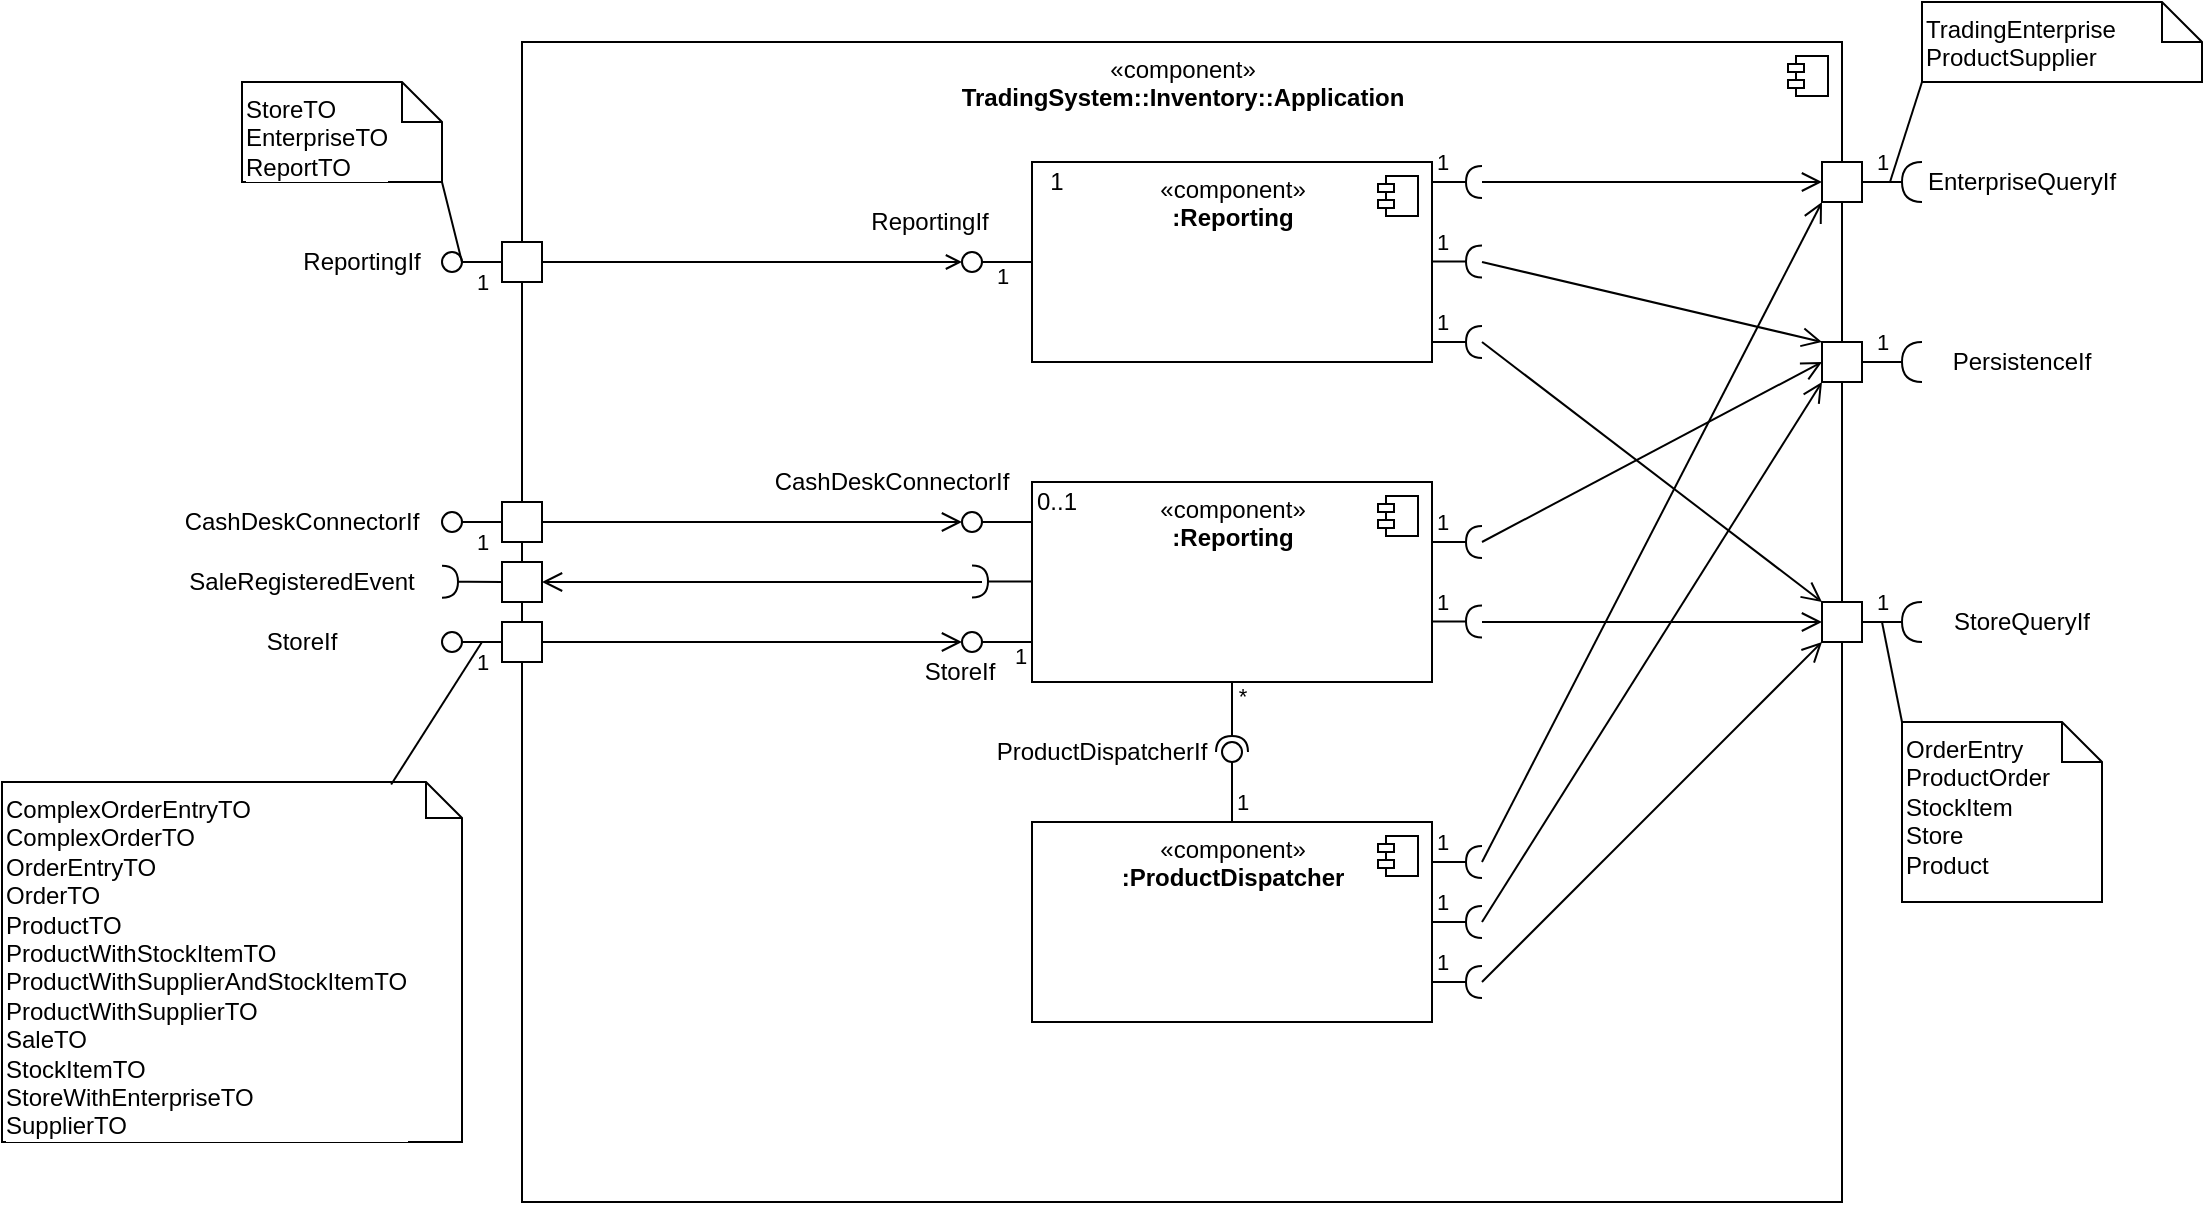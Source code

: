 <mxfile version="15.6.6" type="device"><diagram id="p7GBMOiIQP2mBXJVJUfz" name="Page-1"><mxGraphModel dx="934" dy="1173" grid="1" gridSize="10" guides="1" tooltips="1" connect="1" arrows="1" fold="1" page="1" pageScale="1" pageWidth="827" pageHeight="1169" math="0" shadow="0"><root><mxCell id="0"/><mxCell id="1" parent="0"/><mxCell id="BH-am9lrFrrbPc-fuZd3-1" value="«component»&lt;br&gt;&lt;b&gt;TradingSystem::Inventory::Application&lt;/b&gt;" style="html=1;dropTarget=0;fillColor=default;strokeColor=default;fontColor=default;verticalAlign=top;" vertex="1" parent="1"><mxGeometry x="240" y="90" width="660" height="580" as="geometry"/></mxCell><mxCell id="BH-am9lrFrrbPc-fuZd3-2" value="" style="shape=module;jettyWidth=8;jettyHeight=4;" vertex="1" parent="BH-am9lrFrrbPc-fuZd3-1"><mxGeometry x="1" width="20" height="20" relative="1" as="geometry"><mxPoint x="-27" y="7" as="offset"/></mxGeometry></mxCell><mxCell id="BH-am9lrFrrbPc-fuZd3-3" value="«component»&lt;br&gt;&lt;b&gt;:Reporting&lt;/b&gt;" style="html=1;dropTarget=0;fillColor=default;strokeColor=default;fontColor=default;verticalAlign=top;" vertex="1" parent="1"><mxGeometry x="495" y="150" width="200" height="100" as="geometry"/></mxCell><mxCell id="BH-am9lrFrrbPc-fuZd3-4" value="" style="shape=module;jettyWidth=8;jettyHeight=4;" vertex="1" parent="BH-am9lrFrrbPc-fuZd3-3"><mxGeometry x="1" width="20" height="20" relative="1" as="geometry"><mxPoint x="-27" y="7" as="offset"/></mxGeometry></mxCell><mxCell id="BH-am9lrFrrbPc-fuZd3-9" value="«component»&lt;br&gt;&lt;b&gt;:Reporting&lt;/b&gt;" style="html=1;dropTarget=0;fillColor=default;strokeColor=default;fontColor=default;verticalAlign=top;" vertex="1" parent="1"><mxGeometry x="495" y="310" width="200" height="100" as="geometry"/></mxCell><mxCell id="BH-am9lrFrrbPc-fuZd3-10" value="" style="shape=module;jettyWidth=8;jettyHeight=4;" vertex="1" parent="BH-am9lrFrrbPc-fuZd3-9"><mxGeometry x="1" width="20" height="20" relative="1" as="geometry"><mxPoint x="-27" y="7" as="offset"/></mxGeometry></mxCell><mxCell id="BH-am9lrFrrbPc-fuZd3-11" value="«component»&lt;br&gt;&lt;b&gt;:ProductDispatcher&lt;/b&gt;" style="html=1;dropTarget=0;fillColor=default;strokeColor=default;fontColor=default;verticalAlign=top;" vertex="1" parent="1"><mxGeometry x="495" y="480" width="200" height="100" as="geometry"/></mxCell><mxCell id="BH-am9lrFrrbPc-fuZd3-12" value="" style="shape=module;jettyWidth=8;jettyHeight=4;" vertex="1" parent="BH-am9lrFrrbPc-fuZd3-11"><mxGeometry x="1" width="20" height="20" relative="1" as="geometry"><mxPoint x="-27" y="7" as="offset"/></mxGeometry></mxCell><mxCell id="BH-am9lrFrrbPc-fuZd3-18" value="1" style="rounded=0;orthogonalLoop=1;jettySize=auto;html=1;endArrow=none;endFill=0;sketch=0;sourcePerimeterSpacing=0;targetPerimeterSpacing=0;fontColor=default;strokeColor=default;labelBackgroundColor=default;exitX=0.5;exitY=0;exitDx=0;exitDy=0;" edge="1" target="BH-am9lrFrrbPc-fuZd3-20" parent="1" source="BH-am9lrFrrbPc-fuZd3-11"><mxGeometry x="-0.333" y="-5" relative="1" as="geometry"><mxPoint x="575" y="445" as="sourcePoint"/><mxPoint as="offset"/></mxGeometry></mxCell><mxCell id="BH-am9lrFrrbPc-fuZd3-19" value="" style="rounded=0;orthogonalLoop=1;jettySize=auto;html=1;endArrow=halfCircle;endFill=0;entryX=0.5;entryY=0.5;endSize=6;strokeWidth=1;sketch=0;fontColor=default;strokeColor=default;labelBackgroundColor=default;exitX=0.5;exitY=1;exitDx=0;exitDy=0;" edge="1" target="BH-am9lrFrrbPc-fuZd3-20" parent="1" source="BH-am9lrFrrbPc-fuZd3-9"><mxGeometry relative="1" as="geometry"><mxPoint x="615" y="445" as="sourcePoint"/></mxGeometry></mxCell><mxCell id="BH-am9lrFrrbPc-fuZd3-23" value="*" style="edgeLabel;html=1;align=center;verticalAlign=middle;resizable=0;points=[];fontColor=default;labelBackgroundColor=default;" vertex="1" connectable="0" parent="BH-am9lrFrrbPc-fuZd3-19"><mxGeometry x="-0.588" relative="1" as="geometry"><mxPoint x="5" as="offset"/></mxGeometry></mxCell><mxCell id="BH-am9lrFrrbPc-fuZd3-20" value="" style="ellipse;whiteSpace=wrap;html=1;align=center;aspect=fixed;resizable=0;points=[];outlineConnect=0;sketch=0;fontColor=default;strokeColor=default;fillColor=default;labelBackgroundColor=default;" vertex="1" parent="1"><mxGeometry x="590" y="440" width="10" height="10" as="geometry"/></mxCell><mxCell id="BH-am9lrFrrbPc-fuZd3-24" value="ProductDispatcherIf" style="text;html=1;strokeColor=none;fillColor=none;align=center;verticalAlign=middle;whiteSpace=wrap;rounded=0;labelBackgroundColor=default;fontColor=default;" vertex="1" parent="1"><mxGeometry x="500" y="430" width="60" height="30" as="geometry"/></mxCell><mxCell id="BH-am9lrFrrbPc-fuZd3-32" value="1" style="rounded=0;orthogonalLoop=1;jettySize=auto;html=1;endArrow=halfCircle;endFill=0;endSize=6;strokeWidth=1;sketch=0;labelBackgroundColor=default;fontColor=default;exitX=1;exitY=0.5;exitDx=0;exitDy=0;strokeColor=default;" edge="1" parent="1" source="BH-am9lrFrrbPc-fuZd3-11"><mxGeometry x="-0.6" y="10" relative="1" as="geometry"><mxPoint x="760" y="530" as="sourcePoint"/><mxPoint x="720" y="530" as="targetPoint"/><mxPoint as="offset"/></mxGeometry></mxCell><mxCell id="BH-am9lrFrrbPc-fuZd3-41" value="1" style="rounded=0;orthogonalLoop=1;jettySize=auto;html=1;endArrow=halfCircle;endFill=0;endSize=6;strokeWidth=1;sketch=0;labelBackgroundColor=default;fontColor=default;exitX=1;exitY=0.5;exitDx=0;exitDy=0;strokeColor=default;" edge="1" parent="1"><mxGeometry x="-0.6" y="10" relative="1" as="geometry"><mxPoint x="695.0" y="560" as="sourcePoint"/><mxPoint x="720.0" y="560" as="targetPoint"/><mxPoint as="offset"/></mxGeometry></mxCell><mxCell id="BH-am9lrFrrbPc-fuZd3-42" value="1" style="rounded=0;orthogonalLoop=1;jettySize=auto;html=1;endArrow=halfCircle;endFill=0;endSize=6;strokeWidth=1;sketch=0;labelBackgroundColor=default;fontColor=default;exitX=1;exitY=0.5;exitDx=0;exitDy=0;strokeColor=default;" edge="1" parent="1"><mxGeometry x="-0.6" y="10" relative="1" as="geometry"><mxPoint x="695.0" y="500" as="sourcePoint"/><mxPoint x="720.0" y="500" as="targetPoint"/><mxPoint as="offset"/></mxGeometry></mxCell><mxCell id="BH-am9lrFrrbPc-fuZd3-44" value="1" style="rounded=0;orthogonalLoop=1;jettySize=auto;html=1;endArrow=halfCircle;endFill=0;endSize=6;strokeWidth=1;sketch=0;labelBackgroundColor=default;fontColor=default;exitX=1;exitY=0.5;exitDx=0;exitDy=0;strokeColor=default;" edge="1" parent="1"><mxGeometry x="-0.6" y="10" relative="1" as="geometry"><mxPoint x="695.0" y="379.76" as="sourcePoint"/><mxPoint x="720.0" y="379.76" as="targetPoint"/><mxPoint as="offset"/></mxGeometry></mxCell><mxCell id="BH-am9lrFrrbPc-fuZd3-45" value="1" style="rounded=0;orthogonalLoop=1;jettySize=auto;html=1;endArrow=halfCircle;endFill=0;endSize=6;strokeWidth=1;sketch=0;labelBackgroundColor=default;fontColor=default;exitX=1;exitY=0.5;exitDx=0;exitDy=0;strokeColor=default;" edge="1" parent="1"><mxGeometry x="-0.6" y="10" relative="1" as="geometry"><mxPoint x="695.0" y="340" as="sourcePoint"/><mxPoint x="720.0" y="340" as="targetPoint"/><mxPoint as="offset"/></mxGeometry></mxCell><mxCell id="BH-am9lrFrrbPc-fuZd3-47" value="1" style="rounded=0;orthogonalLoop=1;jettySize=auto;html=1;endArrow=halfCircle;endFill=0;endSize=6;strokeWidth=1;sketch=0;labelBackgroundColor=default;fontColor=default;exitX=1;exitY=0.5;exitDx=0;exitDy=0;strokeColor=default;" edge="1" parent="1"><mxGeometry x="-0.6" y="10" relative="1" as="geometry"><mxPoint x="695" y="240" as="sourcePoint"/><mxPoint x="720" y="240" as="targetPoint"/><mxPoint as="offset"/></mxGeometry></mxCell><mxCell id="BH-am9lrFrrbPc-fuZd3-48" value="1" style="rounded=0;orthogonalLoop=1;jettySize=auto;html=1;endArrow=halfCircle;endFill=0;endSize=6;strokeWidth=1;sketch=0;labelBackgroundColor=default;fontColor=default;exitX=1;exitY=0.5;exitDx=0;exitDy=0;strokeColor=default;" edge="1" parent="1"><mxGeometry x="-0.6" y="10" relative="1" as="geometry"><mxPoint x="695" y="199.76" as="sourcePoint"/><mxPoint x="720" y="199.76" as="targetPoint"/><mxPoint as="offset"/></mxGeometry></mxCell><mxCell id="BH-am9lrFrrbPc-fuZd3-49" value="1" style="rounded=0;orthogonalLoop=1;jettySize=auto;html=1;endArrow=halfCircle;endFill=0;endSize=6;strokeWidth=1;sketch=0;labelBackgroundColor=default;fontColor=default;exitX=1;exitY=0.5;exitDx=0;exitDy=0;strokeColor=default;" edge="1" parent="1"><mxGeometry x="-0.6" y="10" relative="1" as="geometry"><mxPoint x="695" y="160" as="sourcePoint"/><mxPoint x="720" y="160" as="targetPoint"/><mxPoint as="offset"/></mxGeometry></mxCell><mxCell id="BH-am9lrFrrbPc-fuZd3-62" style="edgeStyle=orthogonalEdgeStyle;rounded=0;orthogonalLoop=1;jettySize=auto;html=1;labelBackgroundColor=default;fontColor=default;strokeColor=default;fillColor=default;endArrow=open;endFill=0;" edge="1" parent="1" source="BH-am9lrFrrbPc-fuZd3-50" target="BH-am9lrFrrbPc-fuZd3-61"><mxGeometry relative="1" as="geometry"/></mxCell><mxCell id="BH-am9lrFrrbPc-fuZd3-50" value="" style="whiteSpace=wrap;html=1;aspect=fixed;labelBackgroundColor=default;fontColor=default;strokeColor=default;fillColor=default;verticalAlign=top;" vertex="1" parent="1"><mxGeometry x="230" y="190" width="20" height="20" as="geometry"/></mxCell><mxCell id="BH-am9lrFrrbPc-fuZd3-96" style="edgeStyle=orthogonalEdgeStyle;rounded=0;orthogonalLoop=1;jettySize=auto;html=1;labelBackgroundColor=default;fontColor=default;startArrow=none;startFill=0;endArrow=open;endFill=0;startSize=8;endSize=8;strokeColor=default;fillColor=default;" edge="1" parent="1" source="BH-am9lrFrrbPc-fuZd3-51" target="BH-am9lrFrrbPc-fuZd3-94"><mxGeometry relative="1" as="geometry"/></mxCell><mxCell id="BH-am9lrFrrbPc-fuZd3-51" value="" style="whiteSpace=wrap;html=1;aspect=fixed;labelBackgroundColor=default;fontColor=default;strokeColor=default;fillColor=default;verticalAlign=top;" vertex="1" parent="1"><mxGeometry x="230" y="320" width="20" height="20" as="geometry"/></mxCell><mxCell id="BH-am9lrFrrbPc-fuZd3-93" style="edgeStyle=orthogonalEdgeStyle;rounded=0;orthogonalLoop=1;jettySize=auto;html=1;labelBackgroundColor=default;fontColor=default;startArrow=open;startFill=0;endArrow=none;endFill=0;startSize=8;endSize=8;strokeColor=default;fillColor=default;" edge="1" parent="1" source="BH-am9lrFrrbPc-fuZd3-52"><mxGeometry relative="1" as="geometry"><mxPoint x="470" y="360" as="targetPoint"/></mxGeometry></mxCell><mxCell id="BH-am9lrFrrbPc-fuZd3-52" value="" style="whiteSpace=wrap;html=1;aspect=fixed;labelBackgroundColor=default;fontColor=default;strokeColor=default;fillColor=default;verticalAlign=top;" vertex="1" parent="1"><mxGeometry x="230" y="350" width="20" height="20" as="geometry"/></mxCell><mxCell id="BH-am9lrFrrbPc-fuZd3-89" style="edgeStyle=orthogonalEdgeStyle;rounded=0;orthogonalLoop=1;jettySize=auto;html=1;labelBackgroundColor=default;fontColor=default;startArrow=none;startFill=0;endArrow=open;endFill=0;startSize=8;endSize=8;strokeColor=default;fillColor=default;jumpStyle=none;" edge="1" parent="1" source="BH-am9lrFrrbPc-fuZd3-53" target="BH-am9lrFrrbPc-fuZd3-86"><mxGeometry relative="1" as="geometry"/></mxCell><mxCell id="BH-am9lrFrrbPc-fuZd3-53" value="" style="whiteSpace=wrap;html=1;aspect=fixed;labelBackgroundColor=default;fontColor=default;strokeColor=default;fillColor=default;verticalAlign=top;" vertex="1" parent="1"><mxGeometry x="230" y="380" width="20" height="20" as="geometry"/></mxCell><mxCell id="BH-am9lrFrrbPc-fuZd3-106" style="edgeStyle=orthogonalEdgeStyle;rounded=0;jumpStyle=none;orthogonalLoop=1;jettySize=auto;html=1;labelBackgroundColor=default;fontColor=default;startArrow=open;startFill=0;endArrow=none;endFill=0;startSize=8;endSize=8;strokeColor=default;fillColor=default;" edge="1" parent="1" source="BH-am9lrFrrbPc-fuZd3-55"><mxGeometry relative="1" as="geometry"><mxPoint x="720" y="380" as="targetPoint"/></mxGeometry></mxCell><mxCell id="BH-am9lrFrrbPc-fuZd3-55" value="" style="whiteSpace=wrap;html=1;aspect=fixed;labelBackgroundColor=default;fontColor=default;strokeColor=default;fillColor=default;verticalAlign=top;" vertex="1" parent="1"><mxGeometry x="890" y="370" width="20" height="20" as="geometry"/></mxCell><mxCell id="BH-am9lrFrrbPc-fuZd3-103" style="edgeStyle=orthogonalEdgeStyle;rounded=0;jumpStyle=none;orthogonalLoop=1;jettySize=auto;html=1;labelBackgroundColor=default;fontColor=default;startArrow=open;startFill=0;endArrow=none;endFill=0;startSize=8;endSize=8;strokeColor=default;fillColor=default;" edge="1" parent="1" source="BH-am9lrFrrbPc-fuZd3-56"><mxGeometry relative="1" as="geometry"><mxPoint x="720" y="160" as="targetPoint"/></mxGeometry></mxCell><mxCell id="BH-am9lrFrrbPc-fuZd3-56" value="" style="whiteSpace=wrap;html=1;aspect=fixed;labelBackgroundColor=default;fontColor=default;strokeColor=default;fillColor=default;verticalAlign=top;" vertex="1" parent="1"><mxGeometry x="890" y="150" width="20" height="20" as="geometry"/></mxCell><mxCell id="BH-am9lrFrrbPc-fuZd3-57" value="" style="whiteSpace=wrap;html=1;aspect=fixed;labelBackgroundColor=default;fontColor=default;strokeColor=default;fillColor=default;verticalAlign=top;" vertex="1" parent="1"><mxGeometry x="890" y="240" width="20" height="20" as="geometry"/></mxCell><mxCell id="BH-am9lrFrrbPc-fuZd3-59" value="1" style="rounded=0;orthogonalLoop=1;jettySize=auto;html=1;endArrow=none;endFill=0;sketch=0;sourcePerimeterSpacing=0;targetPerimeterSpacing=0;labelBackgroundColor=default;fontColor=default;strokeColor=default;fillColor=default;exitX=0;exitY=0.5;exitDx=0;exitDy=0;" edge="1" target="BH-am9lrFrrbPc-fuZd3-61" parent="1" source="BH-am9lrFrrbPc-fuZd3-3"><mxGeometry x="0.2" y="7" relative="1" as="geometry"><mxPoint x="380" y="195" as="sourcePoint"/><mxPoint as="offset"/></mxGeometry></mxCell><mxCell id="BH-am9lrFrrbPc-fuZd3-61" value="" style="ellipse;whiteSpace=wrap;html=1;align=center;aspect=fixed;resizable=0;points=[];outlineConnect=0;sketch=0;labelBackgroundColor=default;fontColor=default;strokeColor=default;fillColor=default;" vertex="1" parent="1"><mxGeometry x="460" y="195" width="10" height="10" as="geometry"/></mxCell><mxCell id="BH-am9lrFrrbPc-fuZd3-64" value="1" style="rounded=0;orthogonalLoop=1;jettySize=auto;html=1;endArrow=none;endFill=0;sketch=0;sourcePerimeterSpacing=0;targetPerimeterSpacing=0;labelBackgroundColor=default;fontColor=default;strokeColor=default;fillColor=default;exitX=0;exitY=0.5;exitDx=0;exitDy=0;" edge="1" target="BH-am9lrFrrbPc-fuZd3-66" parent="1" source="BH-am9lrFrrbPc-fuZd3-50"><mxGeometry y="10" relative="1" as="geometry"><mxPoint x="170" y="200" as="sourcePoint"/><mxPoint as="offset"/></mxGeometry></mxCell><mxCell id="BH-am9lrFrrbPc-fuZd3-66" value="" style="ellipse;whiteSpace=wrap;html=1;align=center;aspect=fixed;resizable=0;points=[];outlineConnect=0;sketch=0;labelBackgroundColor=default;fontColor=default;strokeColor=default;fillColor=default;strokeWidth=1;shadow=0;fillStyle=zigzag;" vertex="1" parent="1"><mxGeometry x="200" y="195" width="10" height="10" as="geometry"/></mxCell><mxCell id="BH-am9lrFrrbPc-fuZd3-69" value="ReportingIf" style="text;html=1;strokeColor=none;fillColor=none;align=center;verticalAlign=middle;whiteSpace=wrap;rounded=0;labelBackgroundColor=default;fontColor=default;" vertex="1" parent="1"><mxGeometry x="130" y="185" width="60" height="30" as="geometry"/></mxCell><mxCell id="BH-am9lrFrrbPc-fuZd3-70" value="StoreTO&lt;br&gt;EnterpriseTO&lt;br&gt;ReportTO" style="shape=note;size=20;whiteSpace=wrap;html=1;labelBackgroundColor=default;fontColor=default;strokeColor=default;fillColor=default;verticalAlign=top;align=left;" vertex="1" parent="1"><mxGeometry x="100" y="110" width="100" height="50" as="geometry"/></mxCell><mxCell id="BH-am9lrFrrbPc-fuZd3-72" value="" style="endArrow=none;html=1;rounded=0;labelBackgroundColor=default;fontColor=default;strokeColor=default;fillColor=default;entryX=1;entryY=1;entryDx=0;entryDy=0;entryPerimeter=0;" edge="1" parent="1" target="BH-am9lrFrrbPc-fuZd3-70"><mxGeometry width="50" height="50" relative="1" as="geometry"><mxPoint x="210" y="200" as="sourcePoint"/><mxPoint x="130" y="210" as="targetPoint"/></mxGeometry></mxCell><mxCell id="BH-am9lrFrrbPc-fuZd3-73" value="ReportingIf" style="text;html=1;strokeColor=none;fillColor=none;align=center;verticalAlign=middle;whiteSpace=wrap;rounded=0;labelBackgroundColor=default;fontColor=default;" vertex="1" parent="1"><mxGeometry x="414" y="165" width="60" height="30" as="geometry"/></mxCell><mxCell id="BH-am9lrFrrbPc-fuZd3-74" value="ComplexOrderEntryTO&lt;br&gt;ComplexOrderTO&lt;br&gt;OrderEntryTO&lt;br&gt;OrderTO&lt;br&gt;ProductTO&lt;br&gt;ProductWithStockItemTO&lt;br&gt;ProductWithSupplierAndStockItemTO&lt;br&gt;ProductWithSupplierTO&lt;br&gt;SaleTO&lt;br&gt;StockItemTO&lt;br&gt;StoreWithEnterpriseTO&lt;br&gt;SupplierTO" style="shape=note;size=18;whiteSpace=wrap;html=1;labelBackgroundColor=default;fontColor=default;strokeColor=default;fillColor=default;verticalAlign=top;align=left;" vertex="1" parent="1"><mxGeometry x="-20" y="460" width="230" height="180" as="geometry"/></mxCell><mxCell id="BH-am9lrFrrbPc-fuZd3-75" value="1" style="rounded=0;orthogonalLoop=1;jettySize=auto;html=1;endArrow=none;endFill=0;sketch=0;sourcePerimeterSpacing=0;targetPerimeterSpacing=0;labelBackgroundColor=default;fontColor=default;strokeColor=default;fillColor=default;exitX=0;exitY=0.5;exitDx=0;exitDy=0;" edge="1" parent="1" target="BH-am9lrFrrbPc-fuZd3-76"><mxGeometry y="10" relative="1" as="geometry"><mxPoint x="230" y="330" as="sourcePoint"/><mxPoint as="offset"/></mxGeometry></mxCell><mxCell id="BH-am9lrFrrbPc-fuZd3-76" value="" style="ellipse;whiteSpace=wrap;html=1;align=center;aspect=fixed;resizable=0;points=[];outlineConnect=0;sketch=0;labelBackgroundColor=default;fontColor=default;strokeColor=default;fillColor=default;strokeWidth=1;shadow=0;fillStyle=zigzag;" vertex="1" parent="1"><mxGeometry x="200" y="325" width="10" height="10" as="geometry"/></mxCell><mxCell id="BH-am9lrFrrbPc-fuZd3-77" value="1" style="rounded=0;orthogonalLoop=1;jettySize=auto;html=1;endArrow=none;endFill=0;sketch=0;sourcePerimeterSpacing=0;targetPerimeterSpacing=0;labelBackgroundColor=default;fontColor=default;strokeColor=default;fillColor=default;exitX=0;exitY=0.5;exitDx=0;exitDy=0;startArrow=none;startFill=0;endSize=12;" edge="1" parent="1" target="BH-am9lrFrrbPc-fuZd3-78"><mxGeometry y="10" relative="1" as="geometry"><mxPoint x="230" y="390" as="sourcePoint"/><mxPoint as="offset"/></mxGeometry></mxCell><mxCell id="BH-am9lrFrrbPc-fuZd3-78" value="" style="ellipse;whiteSpace=wrap;html=1;align=center;aspect=fixed;resizable=0;points=[];outlineConnect=0;sketch=0;labelBackgroundColor=default;fontColor=default;strokeColor=default;fillColor=default;strokeWidth=1;shadow=0;fillStyle=zigzag;" vertex="1" parent="1"><mxGeometry x="200" y="385" width="10" height="10" as="geometry"/></mxCell><mxCell id="BH-am9lrFrrbPc-fuZd3-79" value="" style="endArrow=none;html=1;rounded=0;labelBackgroundColor=default;fontColor=default;strokeColor=default;fillColor=default;exitX=0.846;exitY=0.007;exitDx=0;exitDy=0;exitPerimeter=0;" edge="1" parent="1" source="BH-am9lrFrrbPc-fuZd3-74"><mxGeometry width="50" height="50" relative="1" as="geometry"><mxPoint x="140" y="420" as="sourcePoint"/><mxPoint x="220" y="390" as="targetPoint"/></mxGeometry></mxCell><mxCell id="BH-am9lrFrrbPc-fuZd3-80" value="" style="rounded=0;orthogonalLoop=1;jettySize=auto;html=1;endArrow=halfCircle;endFill=0;endSize=6;strokeWidth=1;sketch=0;labelBackgroundColor=default;fontColor=default;strokeColor=default;" edge="1" parent="1" source="BH-am9lrFrrbPc-fuZd3-52"><mxGeometry x="-0.337" y="10" relative="1" as="geometry"><mxPoint x="223" y="359.86" as="sourcePoint"/><mxPoint x="200" y="359.86" as="targetPoint"/><mxPoint as="offset"/><Array as="points"><mxPoint x="213" y="359.86"/></Array></mxGeometry></mxCell><mxCell id="BH-am9lrFrrbPc-fuZd3-81" value="CashDeskConnectorIf" style="text;html=1;strokeColor=none;fillColor=none;align=center;verticalAlign=middle;whiteSpace=wrap;rounded=0;shadow=0;labelBackgroundColor=default;sketch=0;fillStyle=zigzag;fontColor=default;" vertex="1" parent="1"><mxGeometry x="100" y="315" width="60" height="30" as="geometry"/></mxCell><mxCell id="BH-am9lrFrrbPc-fuZd3-82" value="SaleRegisteredEvent" style="text;html=1;strokeColor=none;fillColor=none;align=center;verticalAlign=middle;whiteSpace=wrap;rounded=0;shadow=0;labelBackgroundColor=default;sketch=0;fillStyle=zigzag;fontColor=default;" vertex="1" parent="1"><mxGeometry x="100" y="345" width="60" height="30" as="geometry"/></mxCell><mxCell id="BH-am9lrFrrbPc-fuZd3-83" value="StoreIf" style="text;html=1;strokeColor=none;fillColor=none;align=center;verticalAlign=middle;whiteSpace=wrap;rounded=0;shadow=0;labelBackgroundColor=default;sketch=0;fillStyle=zigzag;fontColor=default;" vertex="1" parent="1"><mxGeometry x="100" y="375" width="60" height="30" as="geometry"/></mxCell><mxCell id="BH-am9lrFrrbPc-fuZd3-90" style="edgeStyle=orthogonalEdgeStyle;rounded=0;orthogonalLoop=1;jettySize=auto;html=1;entryX=-0.001;entryY=0.8;entryDx=0;entryDy=0;entryPerimeter=0;labelBackgroundColor=default;fontColor=default;startArrow=none;startFill=0;endArrow=none;endFill=0;startSize=13;endSize=16;strokeColor=default;fillColor=default;" edge="1" parent="1" source="BH-am9lrFrrbPc-fuZd3-86" target="BH-am9lrFrrbPc-fuZd3-9"><mxGeometry relative="1" as="geometry"/></mxCell><mxCell id="BH-am9lrFrrbPc-fuZd3-91" value="1" style="edgeLabel;html=1;align=center;verticalAlign=middle;resizable=0;points=[];fontColor=default;labelBackgroundColor=default;" vertex="1" connectable="0" parent="BH-am9lrFrrbPc-fuZd3-90"><mxGeometry x="0.768" relative="1" as="geometry"><mxPoint y="7" as="offset"/></mxGeometry></mxCell><mxCell id="BH-am9lrFrrbPc-fuZd3-86" value="" style="ellipse;whiteSpace=wrap;html=1;align=center;aspect=fixed;resizable=0;points=[];outlineConnect=0;sketch=0;labelBackgroundColor=default;fontColor=default;strokeColor=default;fillColor=default;strokeWidth=1;shadow=0;fillStyle=zigzag;" vertex="1" parent="1"><mxGeometry x="460" y="385" width="10" height="10" as="geometry"/></mxCell><mxCell id="BH-am9lrFrrbPc-fuZd3-88" value="StoreIf" style="text;html=1;strokeColor=none;fillColor=none;align=center;verticalAlign=middle;whiteSpace=wrap;rounded=0;labelBackgroundColor=default;fontColor=default;" vertex="1" parent="1"><mxGeometry x="444" y="395" width="30" height="20" as="geometry"/></mxCell><mxCell id="BH-am9lrFrrbPc-fuZd3-92" value="" style="rounded=0;orthogonalLoop=1;jettySize=auto;html=1;endArrow=halfCircle;endFill=0;endSize=6;strokeWidth=1;sketch=0;labelBackgroundColor=default;fontColor=default;strokeColor=default;" edge="1" parent="1"><mxGeometry x="-0.337" y="10" relative="1" as="geometry"><mxPoint x="495" y="359.798" as="sourcePoint"/><mxPoint x="465" y="359.71" as="targetPoint"/><mxPoint as="offset"/><Array as="points"><mxPoint x="478" y="359.71"/></Array></mxGeometry></mxCell><mxCell id="BH-am9lrFrrbPc-fuZd3-95" style="edgeStyle=orthogonalEdgeStyle;rounded=0;orthogonalLoop=1;jettySize=auto;html=1;entryX=0.001;entryY=0.2;entryDx=0;entryDy=0;entryPerimeter=0;labelBackgroundColor=default;fontColor=default;startArrow=none;startFill=0;endArrow=none;endFill=0;startSize=8;endSize=8;strokeColor=default;fillColor=default;" edge="1" parent="1" source="BH-am9lrFrrbPc-fuZd3-94" target="BH-am9lrFrrbPc-fuZd3-9"><mxGeometry relative="1" as="geometry"/></mxCell><mxCell id="BH-am9lrFrrbPc-fuZd3-94" value="" style="ellipse;whiteSpace=wrap;html=1;align=center;aspect=fixed;resizable=0;points=[];outlineConnect=0;sketch=0;labelBackgroundColor=default;fontColor=default;strokeColor=default;fillColor=default;strokeWidth=1;shadow=0;fillStyle=zigzag;" vertex="1" parent="1"><mxGeometry x="460" y="325" width="10" height="10" as="geometry"/></mxCell><mxCell id="BH-am9lrFrrbPc-fuZd3-97" value="CashDeskConnectorIf" style="text;html=1;strokeColor=none;fillColor=none;align=center;verticalAlign=middle;whiteSpace=wrap;rounded=0;labelBackgroundColor=default;fontColor=default;" vertex="1" parent="1"><mxGeometry x="410" y="300" width="30" height="20" as="geometry"/></mxCell><mxCell id="BH-am9lrFrrbPc-fuZd3-99" value="0..1" style="text;html=1;strokeColor=none;fillColor=none;align=center;verticalAlign=middle;whiteSpace=wrap;rounded=0;shadow=0;labelBackgroundColor=default;sketch=0;fillStyle=zigzag;fontColor=default;" vertex="1" parent="1"><mxGeometry x="495" y="310" width="25" height="20" as="geometry"/></mxCell><mxCell id="BH-am9lrFrrbPc-fuZd3-100" value="1" style="text;html=1;strokeColor=none;fillColor=none;align=center;verticalAlign=middle;whiteSpace=wrap;rounded=0;shadow=0;labelBackgroundColor=default;sketch=0;fillStyle=zigzag;fontColor=default;" vertex="1" parent="1"><mxGeometry x="495" y="150" width="25" height="20" as="geometry"/></mxCell><mxCell id="BH-am9lrFrrbPc-fuZd3-105" value="" style="endArrow=open;html=1;rounded=0;labelBackgroundColor=default;fontColor=default;startSize=8;endSize=8;strokeColor=default;fillColor=default;jumpStyle=none;entryX=0;entryY=0;entryDx=0;entryDy=0;endFill=0;" edge="1" parent="1" target="BH-am9lrFrrbPc-fuZd3-57"><mxGeometry width="50" height="50" relative="1" as="geometry"><mxPoint x="720" y="200" as="sourcePoint"/><mxPoint x="840" y="200" as="targetPoint"/></mxGeometry></mxCell><mxCell id="BH-am9lrFrrbPc-fuZd3-108" value="" style="endArrow=open;html=1;rounded=0;labelBackgroundColor=default;fontColor=default;startSize=8;endSize=8;strokeColor=default;fillColor=default;jumpStyle=none;entryX=0;entryY=0.5;entryDx=0;entryDy=0;endFill=0;" edge="1" parent="1" target="BH-am9lrFrrbPc-fuZd3-57"><mxGeometry width="50" height="50" relative="1" as="geometry"><mxPoint x="720" y="340" as="sourcePoint"/><mxPoint x="890" y="375" as="targetPoint"/></mxGeometry></mxCell><mxCell id="BH-am9lrFrrbPc-fuZd3-109" value="" style="endArrow=open;html=1;rounded=0;labelBackgroundColor=default;fontColor=default;startSize=8;endSize=8;strokeColor=default;fillColor=default;jumpStyle=none;entryX=0;entryY=0;entryDx=0;entryDy=0;endFill=0;" edge="1" parent="1" target="BH-am9lrFrrbPc-fuZd3-55"><mxGeometry width="50" height="50" relative="1" as="geometry"><mxPoint x="720" y="240" as="sourcePoint"/><mxPoint x="900" y="265" as="targetPoint"/></mxGeometry></mxCell><mxCell id="BH-am9lrFrrbPc-fuZd3-110" value="" style="endArrow=open;html=1;rounded=0;labelBackgroundColor=default;fontColor=default;startSize=8;endSize=8;strokeColor=default;fillColor=default;jumpStyle=none;entryX=0;entryY=1;entryDx=0;entryDy=0;endFill=0;" edge="1" parent="1" target="BH-am9lrFrrbPc-fuZd3-55"><mxGeometry width="50" height="50" relative="1" as="geometry"><mxPoint x="720" y="560" as="sourcePoint"/><mxPoint x="910" y="275" as="targetPoint"/></mxGeometry></mxCell><mxCell id="BH-am9lrFrrbPc-fuZd3-111" value="" style="endArrow=open;html=1;rounded=0;labelBackgroundColor=default;fontColor=default;startSize=8;endSize=8;strokeColor=default;fillColor=default;jumpStyle=none;entryX=0;entryY=1;entryDx=0;entryDy=0;endFill=0;" edge="1" parent="1" target="BH-am9lrFrrbPc-fuZd3-57"><mxGeometry width="50" height="50" relative="1" as="geometry"><mxPoint x="720" y="530" as="sourcePoint"/><mxPoint x="920" y="285" as="targetPoint"/></mxGeometry></mxCell><mxCell id="BH-am9lrFrrbPc-fuZd3-112" value="" style="endArrow=open;html=1;rounded=0;labelBackgroundColor=default;fontColor=default;startSize=8;endSize=8;strokeColor=default;fillColor=default;jumpStyle=none;entryX=0;entryY=1;entryDx=0;entryDy=0;endFill=0;" edge="1" parent="1" target="BH-am9lrFrrbPc-fuZd3-56"><mxGeometry width="50" height="50" relative="1" as="geometry"><mxPoint x="720" y="500" as="sourcePoint"/><mxPoint x="930" y="295" as="targetPoint"/></mxGeometry></mxCell><mxCell id="BH-am9lrFrrbPc-fuZd3-115" value="1" style="edgeStyle=orthogonalEdgeStyle;rounded=0;jumpStyle=none;orthogonalLoop=1;jettySize=auto;html=1;entryX=1;entryY=0.5;entryDx=0;entryDy=0;labelBackgroundColor=default;fontColor=default;startArrow=none;startFill=0;endArrow=none;endFill=0;startSize=8;endSize=8;strokeColor=default;fillColor=default;" edge="1" parent="1" source="BH-am9lrFrrbPc-fuZd3-114" target="BH-am9lrFrrbPc-fuZd3-56"><mxGeometry y="-10" relative="1" as="geometry"><Array as="points"><mxPoint x="920" y="160"/><mxPoint x="920" y="160"/></Array><mxPoint as="offset"/></mxGeometry></mxCell><mxCell id="BH-am9lrFrrbPc-fuZd3-114" value="" style="shape=requiredInterface;html=1;verticalLabelPosition=bottom;sketch=0;shadow=0;labelBackgroundColor=default;fillStyle=zigzag;fontColor=default;strokeColor=default;strokeWidth=1;fillColor=default;align=left;verticalAlign=top;direction=west;" vertex="1" parent="1"><mxGeometry x="930" y="150" width="10" height="20" as="geometry"/></mxCell><mxCell id="BH-am9lrFrrbPc-fuZd3-116" value="EnterpriseQueryIf" style="text;html=1;strokeColor=none;fillColor=none;align=center;verticalAlign=middle;whiteSpace=wrap;rounded=0;labelBackgroundColor=default;fontColor=default;" vertex="1" parent="1"><mxGeometry x="960" y="145" width="60" height="30" as="geometry"/></mxCell><mxCell id="BH-am9lrFrrbPc-fuZd3-119" value="1" style="edgeStyle=orthogonalEdgeStyle;rounded=0;jumpStyle=none;orthogonalLoop=1;jettySize=auto;html=1;entryX=1;entryY=0.5;entryDx=0;entryDy=0;labelBackgroundColor=default;fontColor=default;startArrow=none;startFill=0;endArrow=none;endFill=0;startSize=8;endSize=8;strokeColor=default;fillColor=default;" edge="1" parent="1" source="BH-am9lrFrrbPc-fuZd3-120"><mxGeometry y="-10" relative="1" as="geometry"><mxPoint x="910" y="250" as="targetPoint"/><Array as="points"><mxPoint x="920" y="250"/><mxPoint x="920" y="250"/></Array><mxPoint as="offset"/></mxGeometry></mxCell><mxCell id="BH-am9lrFrrbPc-fuZd3-120" value="" style="shape=requiredInterface;html=1;verticalLabelPosition=bottom;sketch=0;shadow=0;labelBackgroundColor=default;fillStyle=zigzag;fontColor=default;strokeColor=default;strokeWidth=1;fillColor=default;align=left;verticalAlign=top;direction=west;" vertex="1" parent="1"><mxGeometry x="930" y="240" width="10" height="20" as="geometry"/></mxCell><mxCell id="BH-am9lrFrrbPc-fuZd3-121" value="1" style="edgeStyle=orthogonalEdgeStyle;rounded=0;jumpStyle=none;orthogonalLoop=1;jettySize=auto;html=1;entryX=1;entryY=0.5;entryDx=0;entryDy=0;labelBackgroundColor=default;fontColor=default;startArrow=none;startFill=0;endArrow=none;endFill=0;startSize=8;endSize=8;strokeColor=default;fillColor=default;" edge="1" parent="1" source="BH-am9lrFrrbPc-fuZd3-122"><mxGeometry y="-10" relative="1" as="geometry"><mxPoint x="910" y="380" as="targetPoint"/><Array as="points"><mxPoint x="920" y="380"/><mxPoint x="920" y="380"/></Array><mxPoint as="offset"/></mxGeometry></mxCell><mxCell id="BH-am9lrFrrbPc-fuZd3-122" value="" style="shape=requiredInterface;html=1;verticalLabelPosition=bottom;sketch=0;shadow=0;labelBackgroundColor=default;fillStyle=zigzag;fontColor=default;strokeColor=default;strokeWidth=1;fillColor=default;align=left;verticalAlign=top;direction=west;" vertex="1" parent="1"><mxGeometry x="930" y="370" width="10" height="20" as="geometry"/></mxCell><mxCell id="BH-am9lrFrrbPc-fuZd3-123" value="PersistenceIf" style="text;html=1;strokeColor=none;fillColor=none;align=center;verticalAlign=middle;whiteSpace=wrap;rounded=0;labelBackgroundColor=default;fontColor=default;" vertex="1" parent="1"><mxGeometry x="960" y="235" width="60" height="30" as="geometry"/></mxCell><mxCell id="BH-am9lrFrrbPc-fuZd3-124" value="StoreQueryIf" style="text;html=1;strokeColor=none;fillColor=none;align=center;verticalAlign=middle;whiteSpace=wrap;rounded=0;labelBackgroundColor=default;fontColor=default;" vertex="1" parent="1"><mxGeometry x="960" y="365" width="60" height="30" as="geometry"/></mxCell><mxCell id="BH-am9lrFrrbPc-fuZd3-125" value="OrderEntry&lt;br&gt;ProductOrder&lt;br&gt;StockItem&lt;br&gt;Store&lt;br&gt;Product" style="shape=note;size=20;whiteSpace=wrap;html=1;labelBackgroundColor=default;fontColor=default;strokeColor=default;fillColor=default;verticalAlign=top;align=left;" vertex="1" parent="1"><mxGeometry x="930" y="430" width="100" height="90" as="geometry"/></mxCell><mxCell id="BH-am9lrFrrbPc-fuZd3-127" value="" style="endArrow=none;html=1;rounded=0;labelBackgroundColor=default;fontColor=default;startSize=8;endSize=8;strokeColor=default;fillColor=default;jumpStyle=none;exitX=0;exitY=0;exitDx=0;exitDy=0;exitPerimeter=0;" edge="1" parent="1" source="BH-am9lrFrrbPc-fuZd3-125"><mxGeometry width="50" height="50" relative="1" as="geometry"><mxPoint x="1070" y="440" as="sourcePoint"/><mxPoint x="920" y="380" as="targetPoint"/></mxGeometry></mxCell><mxCell id="BH-am9lrFrrbPc-fuZd3-128" value="TradingEnterprise&lt;br&gt;ProductSupplier" style="shape=note;size=20;whiteSpace=wrap;html=1;labelBackgroundColor=default;fontColor=default;strokeColor=default;fillColor=default;verticalAlign=top;align=left;" vertex="1" parent="1"><mxGeometry x="940" y="70" width="140" height="40" as="geometry"/></mxCell><mxCell id="BH-am9lrFrrbPc-fuZd3-129" value="" style="endArrow=none;html=1;rounded=0;labelBackgroundColor=default;fontColor=default;startSize=8;endSize=8;strokeColor=default;fillColor=default;jumpStyle=none;exitX=0;exitY=1;exitDx=0;exitDy=0;exitPerimeter=0;" edge="1" parent="1" source="BH-am9lrFrrbPc-fuZd3-128"><mxGeometry width="50" height="50" relative="1" as="geometry"><mxPoint x="1000" y="470" as="sourcePoint"/><mxPoint x="924" y="160" as="targetPoint"/></mxGeometry></mxCell></root></mxGraphModel></diagram></mxfile>